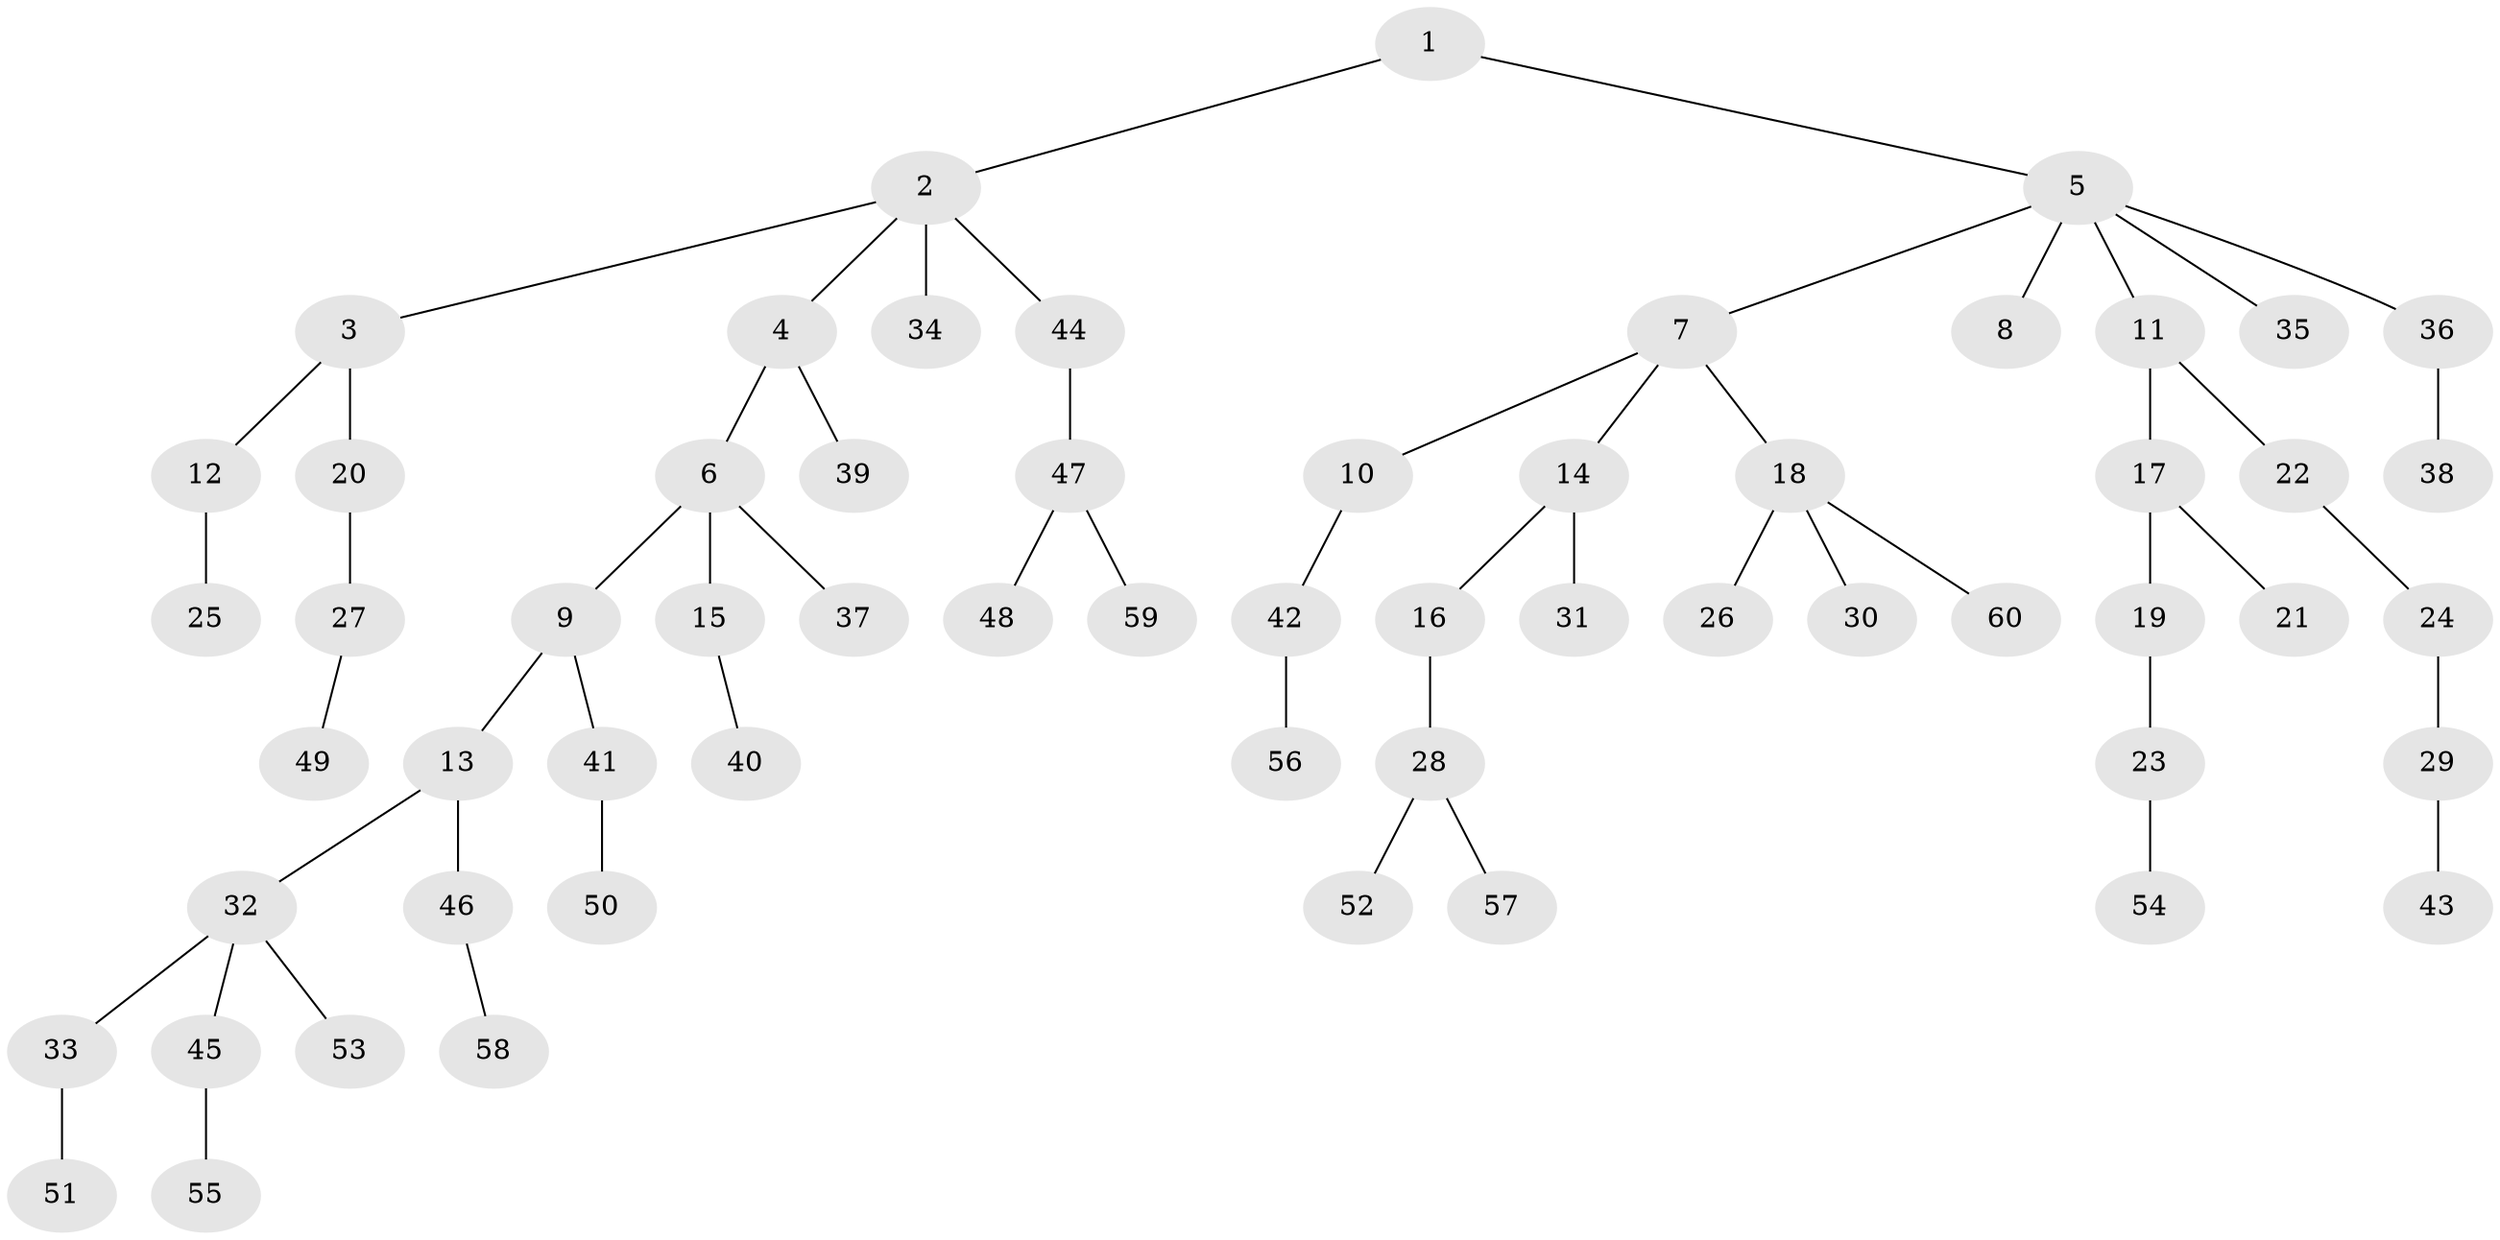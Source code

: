// coarse degree distribution, {6: 0.05128205128205128, 3: 0.1282051282051282, 5: 0.02564102564102564, 4: 0.07692307692307693, 1: 0.6153846153846154, 2: 0.10256410256410256}
// Generated by graph-tools (version 1.1) at 2025/24/03/03/25 07:24:07]
// undirected, 60 vertices, 59 edges
graph export_dot {
graph [start="1"]
  node [color=gray90,style=filled];
  1;
  2;
  3;
  4;
  5;
  6;
  7;
  8;
  9;
  10;
  11;
  12;
  13;
  14;
  15;
  16;
  17;
  18;
  19;
  20;
  21;
  22;
  23;
  24;
  25;
  26;
  27;
  28;
  29;
  30;
  31;
  32;
  33;
  34;
  35;
  36;
  37;
  38;
  39;
  40;
  41;
  42;
  43;
  44;
  45;
  46;
  47;
  48;
  49;
  50;
  51;
  52;
  53;
  54;
  55;
  56;
  57;
  58;
  59;
  60;
  1 -- 2;
  1 -- 5;
  2 -- 3;
  2 -- 4;
  2 -- 34;
  2 -- 44;
  3 -- 12;
  3 -- 20;
  4 -- 6;
  4 -- 39;
  5 -- 7;
  5 -- 8;
  5 -- 11;
  5 -- 35;
  5 -- 36;
  6 -- 9;
  6 -- 15;
  6 -- 37;
  7 -- 10;
  7 -- 14;
  7 -- 18;
  9 -- 13;
  9 -- 41;
  10 -- 42;
  11 -- 17;
  11 -- 22;
  12 -- 25;
  13 -- 32;
  13 -- 46;
  14 -- 16;
  14 -- 31;
  15 -- 40;
  16 -- 28;
  17 -- 19;
  17 -- 21;
  18 -- 26;
  18 -- 30;
  18 -- 60;
  19 -- 23;
  20 -- 27;
  22 -- 24;
  23 -- 54;
  24 -- 29;
  27 -- 49;
  28 -- 52;
  28 -- 57;
  29 -- 43;
  32 -- 33;
  32 -- 45;
  32 -- 53;
  33 -- 51;
  36 -- 38;
  41 -- 50;
  42 -- 56;
  44 -- 47;
  45 -- 55;
  46 -- 58;
  47 -- 48;
  47 -- 59;
}
